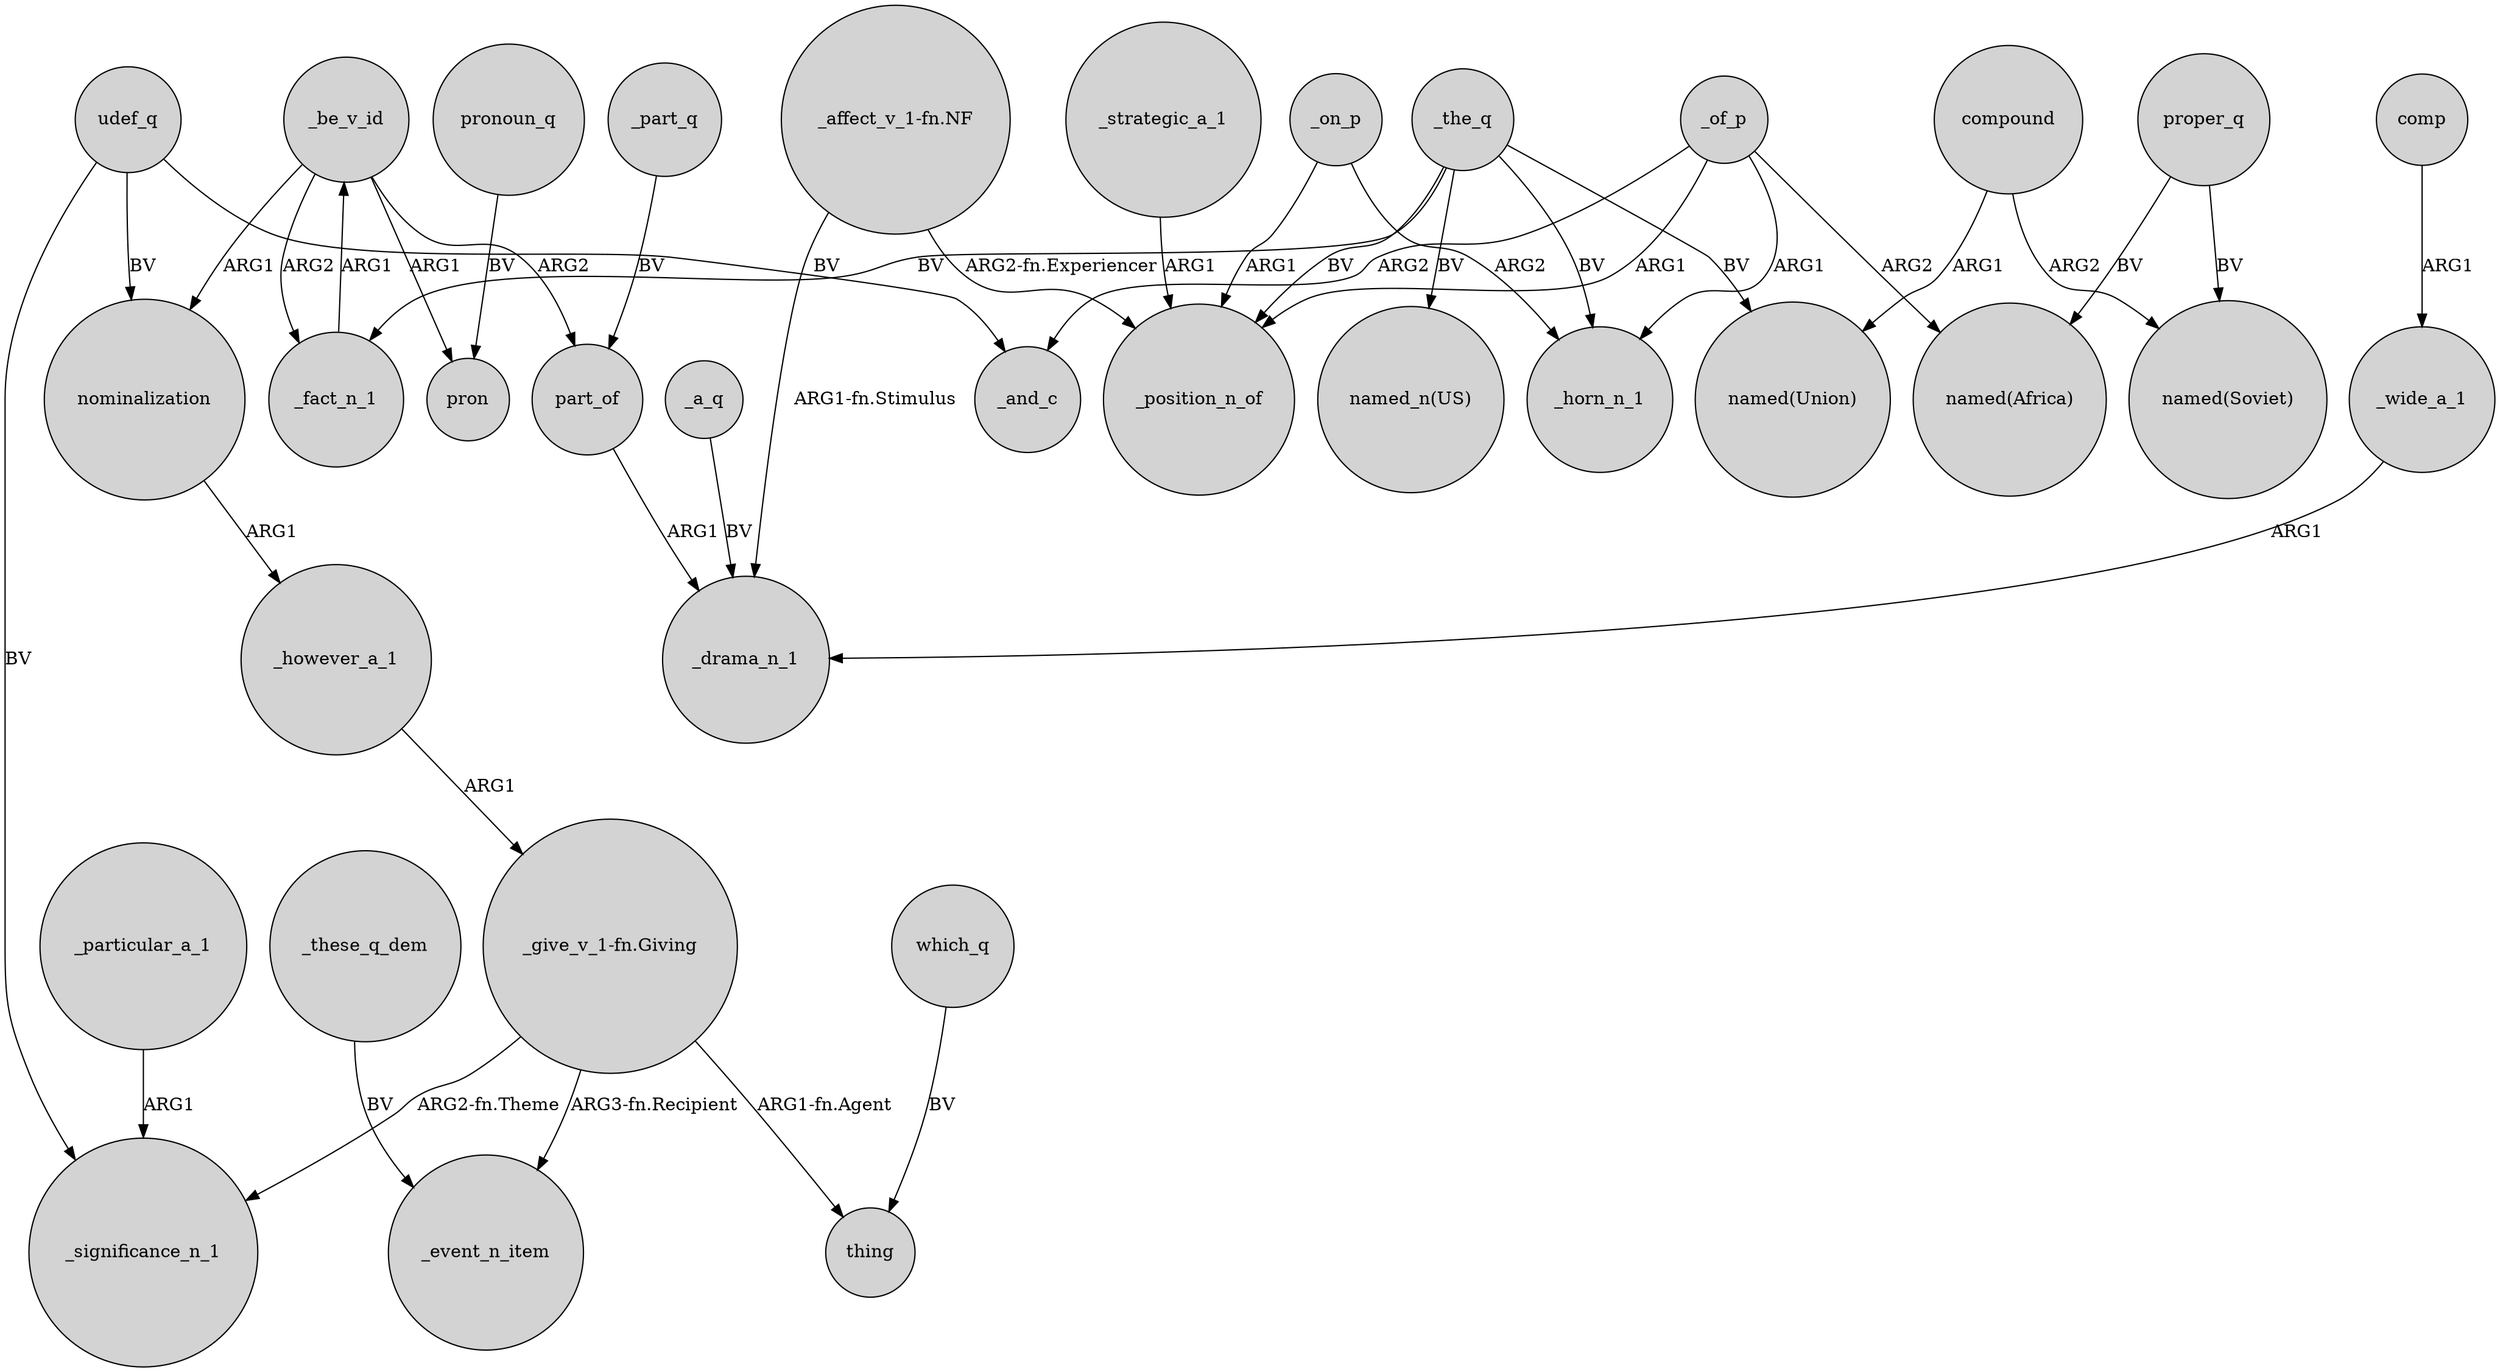 digraph {
	node [shape=circle style=filled]
	udef_q -> _significance_n_1 [label=BV]
	"_affect_v_1-fn.NF" -> _drama_n_1 [label="ARG1-fn.Stimulus"]
	proper_q -> "named(Africa)" [label=BV]
	"_give_v_1-fn.Giving" -> _event_n_item [label="ARG3-fn.Recipient"]
	_particular_a_1 -> _significance_n_1 [label=ARG1]
	_fact_n_1 -> _be_v_id [label=ARG1]
	_be_v_id -> nominalization [label=ARG1]
	nominalization -> _however_a_1 [label=ARG1]
	_wide_a_1 -> _drama_n_1 [label=ARG1]
	"_give_v_1-fn.Giving" -> _significance_n_1 [label="ARG2-fn.Theme"]
	_the_q -> _position_n_of [label=BV]
	_of_p -> _and_c [label=ARG2]
	_these_q_dem -> _event_n_item [label=BV]
	_of_p -> "named(Africa)" [label=ARG2]
	proper_q -> "named(Soviet)" [label=BV]
	_be_v_id -> pron [label=ARG1]
	_of_p -> _horn_n_1 [label=ARG1]
	_part_q -> part_of [label=BV]
	_the_q -> "named_n(US)" [label=BV]
	_the_q -> "named(Union)" [label=BV]
	pronoun_q -> pron [label=BV]
	part_of -> _drama_n_1 [label=ARG1]
	_however_a_1 -> "_give_v_1-fn.Giving" [label=ARG1]
	compound -> "named(Union)" [label=ARG1]
	_be_v_id -> _fact_n_1 [label=ARG2]
	compound -> "named(Soviet)" [label=ARG2]
	_the_q -> _fact_n_1 [label=BV]
	udef_q -> nominalization [label=BV]
	_a_q -> _drama_n_1 [label=BV]
	"_affect_v_1-fn.NF" -> _position_n_of [label="ARG2-fn.Experiencer"]
	_on_p -> _horn_n_1 [label=ARG2]
	comp -> _wide_a_1 [label=ARG1]
	_strategic_a_1 -> _position_n_of [label=ARG1]
	_be_v_id -> part_of [label=ARG2]
	udef_q -> _and_c [label=BV]
	"_give_v_1-fn.Giving" -> thing [label="ARG1-fn.Agent"]
	_the_q -> _horn_n_1 [label=BV]
	_on_p -> _position_n_of [label=ARG1]
	_of_p -> _position_n_of [label=ARG1]
	which_q -> thing [label=BV]
}
